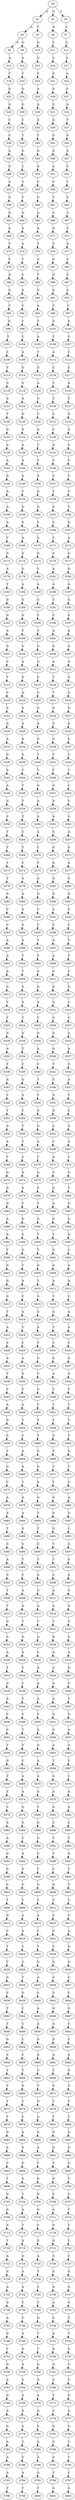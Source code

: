 strict digraph  {
	S0 -> S1 [ label = A ];
	S0 -> S2 [ label = G ];
	S0 -> S3 [ label = T ];
	S1 -> S4 [ label = A ];
	S1 -> S5 [ label = T ];
	S2 -> S6 [ label = A ];
	S3 -> S7 [ label = C ];
	S4 -> S8 [ label = A ];
	S4 -> S9 [ label = G ];
	S5 -> S10 [ label = G ];
	S6 -> S11 [ label = C ];
	S7 -> S12 [ label = C ];
	S8 -> S13 [ label = A ];
	S9 -> S14 [ label = A ];
	S10 -> S15 [ label = G ];
	S11 -> S16 [ label = C ];
	S12 -> S17 [ label = A ];
	S13 -> S18 [ label = T ];
	S14 -> S19 [ label = T ];
	S15 -> S20 [ label = C ];
	S16 -> S21 [ label = C ];
	S17 -> S22 [ label = A ];
	S18 -> S23 [ label = G ];
	S19 -> S24 [ label = G ];
	S20 -> S25 [ label = A ];
	S21 -> S26 [ label = C ];
	S22 -> S27 [ label = C ];
	S23 -> S28 [ label = G ];
	S24 -> S29 [ label = G ];
	S25 -> S30 [ label = A ];
	S26 -> S31 [ label = C ];
	S27 -> S32 [ label = A ];
	S28 -> S33 [ label = C ];
	S29 -> S34 [ label = C ];
	S30 -> S35 [ label = A ];
	S31 -> S36 [ label = A ];
	S32 -> S37 [ label = T ];
	S33 -> S38 [ label = C ];
	S34 -> S39 [ label = T ];
	S35 -> S40 [ label = T ];
	S36 -> S41 [ label = G ];
	S37 -> S42 [ label = G ];
	S38 -> S43 [ label = A ];
	S39 -> S44 [ label = G ];
	S40 -> S45 [ label = G ];
	S41 -> S46 [ label = G ];
	S42 -> S47 [ label = G ];
	S43 -> S48 [ label = G ];
	S44 -> S49 [ label = C ];
	S45 -> S50 [ label = A ];
	S46 -> S51 [ label = A ];
	S47 -> S52 [ label = C ];
	S48 -> S53 [ label = A ];
	S49 -> S54 [ label = C ];
	S50 -> S55 [ label = C ];
	S51 -> S56 [ label = C ];
	S52 -> S57 [ label = T ];
	S53 -> S58 [ label = G ];
	S54 -> S59 [ label = C ];
	S55 -> S60 [ label = G ];
	S56 -> S61 [ label = T ];
	S57 -> S62 [ label = G ];
	S58 -> S63 [ label = G ];
	S59 -> S64 [ label = A ];
	S60 -> S65 [ label = A ];
	S61 -> S66 [ label = C ];
	S62 -> S67 [ label = C ];
	S63 -> S68 [ label = A ];
	S64 -> S69 [ label = G ];
	S65 -> S70 [ label = A ];
	S66 -> S71 [ label = G ];
	S67 -> S72 [ label = C ];
	S68 -> S73 [ label = T ];
	S69 -> S74 [ label = A ];
	S70 -> S75 [ label = T ];
	S71 -> S76 [ label = C ];
	S72 -> S77 [ label = A ];
	S73 -> S78 [ label = C ];
	S74 -> S79 [ label = T ];
	S75 -> S80 [ label = A ];
	S76 -> S81 [ label = G ];
	S77 -> S82 [ label = C ];
	S78 -> S83 [ label = A ];
	S79 -> S84 [ label = C ];
	S80 -> S85 [ label = T ];
	S81 -> S86 [ label = G ];
	S82 -> S87 [ label = C ];
	S83 -> S88 [ label = G ];
	S84 -> S89 [ label = A ];
	S85 -> S90 [ label = G ];
	S86 -> S91 [ label = G ];
	S87 -> S92 [ label = A ];
	S88 -> S93 [ label = T ];
	S89 -> S94 [ label = C ];
	S90 -> S95 [ label = A ];
	S91 -> S96 [ label = C ];
	S92 -> S97 [ label = C ];
	S93 -> S98 [ label = G ];
	S94 -> S99 [ label = C ];
	S95 -> S100 [ label = T ];
	S96 -> S101 [ label = G ];
	S97 -> S102 [ label = A ];
	S98 -> S103 [ label = T ];
	S99 -> S104 [ label = C ];
	S100 -> S105 [ label = A ];
	S101 -> S106 [ label = T ];
	S102 -> S107 [ label = C ];
	S103 -> S108 [ label = C ];
	S104 -> S109 [ label = A ];
	S105 -> S110 [ label = T ];
	S106 -> S111 [ label = A ];
	S107 -> S112 [ label = C ];
	S108 -> S113 [ label = T ];
	S109 -> S114 [ label = G ];
	S110 -> S115 [ label = G ];
	S111 -> S116 [ label = C ];
	S112 -> S117 [ label = C ];
	S113 -> S118 [ label = G ];
	S114 -> S119 [ label = G ];
	S115 -> S120 [ label = A ];
	S116 -> S121 [ label = T ];
	S117 -> S122 [ label = A ];
	S118 -> S123 [ label = A ];
	S119 -> S124 [ label = A ];
	S120 -> S125 [ label = G ];
	S121 -> S126 [ label = T ];
	S122 -> S127 [ label = T ];
	S123 -> S128 [ label = T ];
	S124 -> S129 [ label = G ];
	S125 -> S130 [ label = C ];
	S126 -> S131 [ label = C ];
	S127 -> S132 [ label = G ];
	S128 -> S133 [ label = G ];
	S129 -> S134 [ label = G ];
	S130 -> S135 [ label = A ];
	S131 -> S136 [ label = C ];
	S132 -> S137 [ label = A ];
	S133 -> S138 [ label = A ];
	S134 -> S139 [ label = A ];
	S135 -> S140 [ label = T ];
	S136 -> S141 [ label = A ];
	S137 -> S142 [ label = G ];
	S138 -> S143 [ label = A ];
	S139 -> S144 [ label = A ];
	S140 -> S145 [ label = T ];
	S141 -> S146 [ label = C ];
	S142 -> S147 [ label = C ];
	S143 -> S148 [ label = G ];
	S144 -> S149 [ label = A ];
	S145 -> S150 [ label = A ];
	S146 -> S151 [ label = C ];
	S147 -> S152 [ label = C ];
	S148 -> S153 [ label = A ];
	S149 -> S154 [ label = T ];
	S150 -> S155 [ label = G ];
	S151 -> S156 [ label = T ];
	S152 -> S157 [ label = C ];
	S153 -> S158 [ label = A ];
	S154 -> S159 [ label = G ];
	S155 -> S160 [ label = G ];
	S156 -> S161 [ label = G ];
	S157 -> S162 [ label = T ];
	S158 -> S163 [ label = A ];
	S159 -> S164 [ label = G ];
	S160 -> S165 [ label = C ];
	S161 -> S166 [ label = C ];
	S162 -> S167 [ label = G ];
	S163 -> S168 [ label = T ];
	S164 -> S169 [ label = A ];
	S165 -> S170 [ label = A ];
	S166 -> S171 [ label = T ];
	S167 -> S172 [ label = A ];
	S168 -> S173 [ label = G ];
	S169 -> S174 [ label = G ];
	S170 -> S175 [ label = G ];
	S171 -> S176 [ label = C ];
	S172 -> S177 [ label = G ];
	S173 -> S178 [ label = A ];
	S174 -> S179 [ label = G ];
	S175 -> S180 [ label = C ];
	S176 -> S181 [ label = A ];
	S177 -> S182 [ label = G ];
	S178 -> S183 [ label = T ];
	S179 -> S184 [ label = A ];
	S180 -> S185 [ label = A ];
	S181 -> S186 [ label = A ];
	S182 -> S187 [ label = A ];
	S183 -> S188 [ label = G ];
	S184 -> S189 [ label = G ];
	S185 -> S190 [ label = G ];
	S186 -> S191 [ label = C ];
	S187 -> S192 [ label = G ];
	S188 -> S193 [ label = G ];
	S189 -> S194 [ label = A ];
	S190 -> S195 [ label = T ];
	S191 -> S196 [ label = C ];
	S192 -> S197 [ label = G ];
	S193 -> S198 [ label = A ];
	S194 -> S199 [ label = T ];
	S195 -> S200 [ label = T ];
	S196 -> S201 [ label = A ];
	S197 -> S202 [ label = A ];
	S198 -> S203 [ label = G ];
	S199 -> S204 [ label = G ];
	S200 -> S205 [ label = G ];
	S201 -> S206 [ label = G ];
	S202 -> S207 [ label = G ];
	S203 -> S208 [ label = C ];
	S204 -> S209 [ label = A ];
	S205 -> S210 [ label = G ];
	S206 -> S211 [ label = A ];
	S207 -> S212 [ label = G ];
	S208 -> S213 [ label = T ];
	S209 -> S214 [ label = G ];
	S210 -> S215 [ label = C ];
	S211 -> S216 [ label = T ];
	S212 -> S217 [ label = A ];
	S213 -> S218 [ label = C ];
	S214 -> S219 [ label = A ];
	S215 -> S220 [ label = C ];
	S216 -> S221 [ label = T ];
	S217 -> S222 [ label = G ];
	S218 -> S223 [ label = A ];
	S219 -> S224 [ label = G ];
	S220 -> S225 [ label = G ];
	S221 -> S226 [ label = G ];
	S222 -> S227 [ label = G ];
	S223 -> S228 [ label = G ];
	S224 -> S229 [ label = A ];
	S225 -> S230 [ label = A ];
	S226 -> S231 [ label = C ];
	S227 -> S232 [ label = A ];
	S228 -> S233 [ label = A ];
	S229 -> S234 [ label = A ];
	S230 -> S235 [ label = G ];
	S231 -> S236 [ label = G ];
	S232 -> S237 [ label = G ];
	S233 -> S238 [ label = G ];
	S234 -> S239 [ label = G ];
	S235 -> S240 [ label = T ];
	S236 -> S241 [ label = C ];
	S237 -> S242 [ label = C ];
	S238 -> S243 [ label = A ];
	S239 -> S244 [ label = C ];
	S240 -> S245 [ label = T ];
	S241 -> S246 [ label = C ];
	S242 -> S247 [ label = T ];
	S243 -> S248 [ label = A ];
	S244 -> S249 [ label = T ];
	S245 -> S250 [ label = G ];
	S246 -> S251 [ label = G ];
	S247 -> S252 [ label = C ];
	S248 -> S253 [ label = G ];
	S249 -> S254 [ label = T ];
	S250 -> S255 [ label = A ];
	S251 -> S256 [ label = A ];
	S252 -> S257 [ label = C ];
	S253 -> S258 [ label = C ];
	S254 -> S259 [ label = T ];
	S255 -> S260 [ label = A ];
	S256 -> S261 [ label = A ];
	S257 -> S262 [ label = G ];
	S258 -> S263 [ label = T ];
	S259 -> S264 [ label = C ];
	S260 -> S265 [ label = A ];
	S261 -> S266 [ label = G ];
	S262 -> S267 [ label = A ];
	S263 -> S268 [ label = T ];
	S264 -> S269 [ label = T ];
	S265 -> S270 [ label = C ];
	S266 -> S271 [ label = G ];
	S267 -> S272 [ label = G ];
	S268 -> S273 [ label = T ];
	S269 -> S274 [ label = C ];
	S270 -> S275 [ label = T ];
	S271 -> S276 [ label = G ];
	S272 -> S277 [ label = A ];
	S273 -> S278 [ label = T ];
	S274 -> S279 [ label = A ];
	S275 -> S280 [ label = A ];
	S276 -> S281 [ label = G ];
	S277 -> S282 [ label = A ];
	S278 -> S283 [ label = G ];
	S279 -> S284 [ label = A ];
	S280 -> S285 [ label = G ];
	S281 -> S286 [ label = G ];
	S282 -> S287 [ label = G ];
	S283 -> S288 [ label = C ];
	S284 -> S289 [ label = A ];
	S285 -> S290 [ label = C ];
	S286 -> S291 [ label = A ];
	S287 -> S292 [ label = C ];
	S288 -> S293 [ label = C ];
	S289 -> S294 [ label = G ];
	S290 -> S295 [ label = T ];
	S291 -> S296 [ label = C ];
	S292 -> S297 [ label = C ];
	S293 -> S298 [ label = A ];
	S294 -> S299 [ label = A ];
	S295 -> S300 [ label = T ];
	S296 -> S301 [ label = A ];
	S297 -> S302 [ label = T ];
	S298 -> S303 [ label = A ];
	S299 -> S304 [ label = T ];
	S300 -> S305 [ label = C ];
	S301 -> S306 [ label = A ];
	S302 -> S307 [ label = T ];
	S303 -> S308 [ label = A ];
	S304 -> S309 [ label = T ];
	S305 -> S310 [ label = A ];
	S306 -> S311 [ label = G ];
	S307 -> S312 [ label = C ];
	S308 -> S313 [ label = G ];
	S309 -> S314 [ label = G ];
	S310 -> S315 [ label = G ];
	S311 -> S316 [ label = G ];
	S312 -> S317 [ label = G ];
	S313 -> S318 [ label = T ];
	S314 -> S319 [ label = A ];
	S315 -> S320 [ label = A ];
	S316 -> S321 [ label = A ];
	S317 -> S322 [ label = C ];
	S318 -> S323 [ label = T ];
	S319 -> S324 [ label = T ];
	S320 -> S325 [ label = C ];
	S321 -> S326 [ label = G ];
	S322 -> S327 [ label = C ];
	S323 -> S328 [ label = G ];
	S324 -> S329 [ label = G ];
	S325 -> S330 [ label = G ];
	S326 -> S331 [ label = G ];
	S327 -> S332 [ label = A ];
	S328 -> S333 [ label = A ];
	S329 -> S334 [ label = T ];
	S330 -> S335 [ label = A ];
	S331 -> S336 [ label = G ];
	S332 -> S337 [ label = A ];
	S333 -> S338 [ label = T ];
	S334 -> S339 [ label = C ];
	S335 -> S340 [ label = C ];
	S336 -> S341 [ label = T ];
	S337 -> S342 [ label = G ];
	S338 -> S343 [ label = A ];
	S339 -> S344 [ label = G ];
	S340 -> S345 [ label = T ];
	S341 -> S346 [ label = C ];
	S342 -> S347 [ label = A ];
	S343 -> S348 [ label = C ];
	S344 -> S349 [ label = A ];
	S345 -> S350 [ label = T ];
	S346 -> S351 [ label = A ];
	S347 -> S352 [ label = T ];
	S348 -> S353 [ label = T ];
	S349 -> S354 [ label = C ];
	S350 -> S355 [ label = A ];
	S351 -> S356 [ label = G ];
	S352 -> S357 [ label = C ];
	S353 -> S358 [ label = G ];
	S354 -> S359 [ label = T ];
	S355 -> S360 [ label = G ];
	S356 -> S361 [ label = C ];
	S357 -> S362 [ label = G ];
	S358 -> S363 [ label = A ];
	S359 -> S364 [ label = C ];
	S360 -> S365 [ label = A ];
	S361 -> S366 [ label = C ];
	S362 -> S367 [ label = A ];
	S363 -> S368 [ label = T ];
	S364 -> S369 [ label = C ];
	S365 -> S370 [ label = T ];
	S366 -> S371 [ label = A ];
	S367 -> S372 [ label = C ];
	S368 -> S373 [ label = G ];
	S369 -> S374 [ label = A ];
	S370 -> S375 [ label = G ];
	S371 -> S376 [ label = C ];
	S372 -> S377 [ label = G ];
	S373 -> S378 [ label = G ];
	S374 -> S379 [ label = A ];
	S375 -> S380 [ label = C ];
	S376 -> S381 [ label = G ];
	S377 -> S382 [ label = T ];
	S378 -> S383 [ label = G ];
	S379 -> S384 [ label = T ];
	S380 -> S385 [ label = T ];
	S381 -> S386 [ label = A ];
	S382 -> S387 [ label = G ];
	S383 -> S388 [ label = A ];
	S384 -> S389 [ label = G ];
	S385 -> S390 [ label = A ];
	S386 -> S391 [ label = G ];
	S387 -> S392 [ label = G ];
	S388 -> S393 [ label = A ];
	S389 -> S394 [ label = G ];
	S390 -> S395 [ label = T ];
	S391 -> S396 [ label = T ];
	S392 -> S397 [ label = A ];
	S393 -> S398 [ label = T ];
	S394 -> S399 [ label = G ];
	S395 -> S400 [ label = T ];
	S396 -> S401 [ label = G ];
	S397 -> S402 [ label = C ];
	S398 -> S403 [ label = G ];
	S399 -> S404 [ label = T ];
	S400 -> S405 [ label = G ];
	S401 -> S406 [ label = G ];
	S402 -> S407 [ label = A ];
	S403 -> S408 [ label = G ];
	S404 -> S409 [ label = A ];
	S405 -> S410 [ label = T ];
	S406 -> S411 [ label = A ];
	S407 -> S412 [ label = A ];
	S408 -> S413 [ label = G ];
	S409 -> S414 [ label = C ];
	S410 -> S415 [ label = G ];
	S411 -> S416 [ label = T ];
	S412 -> S417 [ label = C ];
	S413 -> S418 [ label = T ];
	S414 -> S419 [ label = A ];
	S415 -> S420 [ label = A ];
	S416 -> S421 [ label = A ];
	S417 -> S422 [ label = A ];
	S418 -> S423 [ label = A ];
	S419 -> S424 [ label = T ];
	S420 -> S425 [ label = A ];
	S421 -> S426 [ label = T ];
	S422 -> S427 [ label = A ];
	S423 -> S428 [ label = C ];
	S424 -> S429 [ label = C ];
	S425 -> S430 [ label = T ];
	S426 -> S431 [ label = C ];
	S427 -> S432 [ label = C ];
	S428 -> S433 [ label = A ];
	S429 -> S434 [ label = A ];
	S430 -> S435 [ label = G ];
	S431 -> S436 [ label = G ];
	S432 -> S437 [ label = G ];
	S433 -> S438 [ label = T ];
	S434 -> S439 [ label = G ];
	S435 -> S440 [ label = C ];
	S436 -> S441 [ label = A ];
	S437 -> S442 [ label = G ];
	S438 -> S443 [ label = C ];
	S439 -> S444 [ label = C ];
	S440 -> S445 [ label = A ];
	S441 -> S446 [ label = C ];
	S442 -> S447 [ label = T ];
	S443 -> S448 [ label = A ];
	S444 -> S449 [ label = A ];
	S445 -> S450 [ label = T ];
	S446 -> S451 [ label = T ];
	S447 -> S452 [ label = T ];
	S448 -> S453 [ label = G ];
	S449 -> S454 [ label = C ];
	S450 -> S455 [ label = T ];
	S451 -> S456 [ label = T ];
	S452 -> S457 [ label = T ];
	S453 -> S458 [ label = C ];
	S454 -> S459 [ label = C ];
	S455 -> S460 [ label = T ];
	S456 -> S461 [ label = C ];
	S457 -> S462 [ label = C ];
	S458 -> S463 [ label = T ];
	S459 -> S464 [ label = A ];
	S460 -> S465 [ label = G ];
	S461 -> S466 [ label = T ];
	S462 -> S467 [ label = A ];
	S463 -> S468 [ label = G ];
	S464 -> S469 [ label = A ];
	S465 -> S470 [ label = G ];
	S466 -> S471 [ label = C ];
	S467 -> S472 [ label = T ];
	S468 -> S473 [ label = C ];
	S469 -> S474 [ label = T ];
	S470 -> S475 [ label = A ];
	S471 -> S476 [ label = T ];
	S472 -> S477 [ label = C ];
	S473 -> S478 [ label = A ];
	S474 -> S479 [ label = G ];
	S475 -> S480 [ label = G ];
	S476 -> S481 [ label = G ];
	S477 -> S482 [ label = A ];
	S478 -> S483 [ label = A ];
	S479 -> S484 [ label = A ];
	S480 -> S485 [ label = T ];
	S481 -> S486 [ label = G ];
	S482 -> S487 [ label = G ];
	S483 -> S488 [ label = T ];
	S484 -> S489 [ label = G ];
	S485 -> S490 [ label = T ];
	S486 -> S491 [ label = G ];
	S487 -> S492 [ label = C ];
	S488 -> S493 [ label = G ];
	S489 -> S494 [ label = C ];
	S490 -> S495 [ label = G ];
	S491 -> S496 [ label = T ];
	S492 -> S497 [ label = A ];
	S493 -> S498 [ label = A ];
	S494 -> S499 [ label = T ];
	S495 -> S500 [ label = T ];
	S496 -> S501 [ label = T ];
	S497 -> S502 [ label = A ];
	S498 -> S503 [ label = G ];
	S499 -> S504 [ label = C ];
	S500 -> S505 [ label = A ];
	S501 -> S506 [ label = C ];
	S502 -> S507 [ label = A ];
	S503 -> S508 [ label = T ];
	S504 -> S509 [ label = A ];
	S505 -> S510 [ label = G ];
	S506 -> S511 [ label = A ];
	S507 -> S512 [ label = G ];
	S508 -> S513 [ label = T ];
	S509 -> S514 [ label = A ];
	S510 -> S515 [ label = A ];
	S511 -> S516 [ label = A ];
	S512 -> S517 [ label = A ];
	S513 -> S518 [ label = G ];
	S514 -> S519 [ label = T ];
	S515 -> S520 [ label = T ];
	S516 -> S521 [ label = T ];
	S517 -> S522 [ label = C ];
	S518 -> S523 [ label = A ];
	S519 -> S524 [ label = G ];
	S520 -> S525 [ label = A ];
	S521 -> S526 [ label = G ];
	S522 -> S527 [ label = G ];
	S523 -> S528 [ label = A ];
	S524 -> S529 [ label = A ];
	S525 -> S530 [ label = C ];
	S526 -> S531 [ label = A ];
	S527 -> S532 [ label = A ];
	S528 -> S533 [ label = T ];
	S529 -> S534 [ label = C ];
	S530 -> S535 [ label = A ];
	S531 -> S536 [ label = C ];
	S532 -> S537 [ label = G ];
	S533 -> S538 [ label = G ];
	S534 -> S539 [ label = C ];
	S535 -> S540 [ label = A ];
	S536 -> S541 [ label = A ];
	S537 -> S542 [ label = C ];
	S538 -> S543 [ label = A ];
	S539 -> S544 [ label = T ];
	S540 -> S545 [ label = A ];
	S541 -> S546 [ label = A ];
	S542 -> S547 [ label = T ];
	S543 -> S548 [ label = C ];
	S544 -> S549 [ label = C ];
	S545 -> S550 [ label = C ];
	S546 -> S551 [ label = G ];
	S547 -> S552 [ label = G ];
	S548 -> S553 [ label = C ];
	S549 -> S554 [ label = T ];
	S550 -> S555 [ label = A ];
	S551 -> S556 [ label = G ];
	S552 -> S557 [ label = A ];
	S553 -> S558 [ label = T ];
	S554 -> S559 [ label = T ];
	S555 -> S560 [ label = G ];
	S556 -> S561 [ label = A ];
	S557 -> S562 [ label = A ];
	S558 -> S563 [ label = G ];
	S559 -> S564 [ label = C ];
	S560 -> S565 [ label = A ];
	S561 -> S566 [ label = T ];
	S562 -> S567 [ label = C ];
	S563 -> S568 [ label = T ];
	S564 -> S569 [ label = A ];
	S565 -> S570 [ label = A ];
	S566 -> S571 [ label = G ];
	S567 -> S572 [ label = C ];
	S568 -> S573 [ label = T ];
	S569 -> S574 [ label = A ];
	S570 -> S575 [ label = A ];
	S571 -> S576 [ label = A ];
	S572 -> S577 [ label = A ];
	S573 -> S578 [ label = C ];
	S574 -> S579 [ label = G ];
	S575 -> S580 [ label = T ];
	S576 -> S581 [ label = G ];
	S577 -> S582 [ label = G ];
	S578 -> S583 [ label = A ];
	S579 -> S584 [ label = G ];
	S580 -> S585 [ label = G ];
	S581 -> S586 [ label = C ];
	S582 -> S587 [ label = C ];
	S583 -> S588 [ label = A ];
	S584 -> S589 [ label = C ];
	S585 -> S590 [ label = G ];
	S586 -> S591 [ label = T ];
	S587 -> S592 [ label = T ];
	S588 -> S593 [ label = G ];
	S589 -> S594 [ label = A ];
	S590 -> S595 [ label = C ];
	S591 -> S596 [ label = T ];
	S592 -> S597 [ label = G ];
	S593 -> S598 [ label = G ];
	S594 -> S599 [ label = G ];
	S595 -> S600 [ label = T ];
	S596 -> S601 [ label = C ];
	S597 -> S602 [ label = T ];
	S598 -> S603 [ label = C ];
	S599 -> S604 [ label = C ];
	S600 -> S605 [ label = G ];
	S601 -> S606 [ label = G ];
	S602 -> S607 [ label = T ];
	S603 -> S608 [ label = T ];
	S604 -> S609 [ label = C ];
	S605 -> S610 [ label = C ];
	S606 -> S611 [ label = C ];
	S607 -> S612 [ label = C ];
	S608 -> S613 [ label = G ];
	S609 -> S614 [ label = A ];
	S610 -> S615 [ label = A ];
	S611 -> S616 [ label = C ];
	S612 -> S617 [ label = C ];
	S613 -> S618 [ label = C ];
	S614 -> S619 [ label = A ];
	S615 -> S620 [ label = T ];
	S616 -> S621 [ label = G ];
	S617 -> S622 [ label = A ];
	S618 -> S623 [ label = T ];
	S619 -> S624 [ label = C ];
	S620 -> S625 [ label = T ];
	S621 -> S626 [ label = C ];
	S622 -> S627 [ label = G ];
	S623 -> S628 [ label = T ];
	S624 -> S629 [ label = C ];
	S625 -> S630 [ label = G ];
	S626 -> S631 [ label = G ];
	S627 -> S632 [ label = G ];
	S628 -> S633 [ label = G ];
	S629 -> S634 [ label = T ];
	S630 -> S635 [ label = A ];
	S631 -> S636 [ label = C ];
	S632 -> S637 [ label = C ];
	S633 -> S638 [ label = C ];
	S634 -> S639 [ label = G ];
	S635 -> S640 [ label = C ];
	S636 -> S641 [ label = C ];
	S637 -> S642 [ label = C ];
	S638 -> S643 [ label = T ];
	S639 -> S644 [ label = C ];
	S640 -> S645 [ label = A ];
	S641 -> S646 [ label = G ];
	S642 -> S647 [ label = G ];
	S643 -> S648 [ label = T ];
	S644 -> S649 [ label = C ];
	S645 -> S650 [ label = A ];
	S646 -> S651 [ label = A ];
	S647 -> S652 [ label = C ];
	S648 -> S653 [ label = G ];
	S649 -> S654 [ label = C ];
	S650 -> S655 [ label = G ];
	S651 -> S656 [ label = G ];
	S652 -> S657 [ label = C ];
	S653 -> S658 [ label = C ];
	S654 -> S659 [ label = C ];
	S655 -> S660 [ label = A ];
	S656 -> S661 [ label = A ];
	S657 -> S662 [ label = A ];
	S658 -> S663 [ label = C ];
	S659 -> S664 [ label = T ];
	S660 -> S665 [ label = C ];
	S661 -> S666 [ label = T ];
	S662 -> S667 [ label = A ];
	S663 -> S668 [ label = T ];
	S664 -> S669 [ label = G ];
	S665 -> S670 [ label = T ];
	S666 -> S671 [ label = G ];
	S667 -> S672 [ label = C ];
	S668 -> S673 [ label = T ];
	S669 -> S674 [ label = C ];
	S670 -> S675 [ label = G ];
	S671 -> S676 [ label = C ];
	S672 -> S677 [ label = C ];
	S673 -> S678 [ label = T ];
	S674 -> S679 [ label = C ];
	S675 -> S680 [ label = A ];
	S676 -> S681 [ label = T ];
	S677 -> S682 [ label = T ];
	S678 -> S683 [ label = G ];
	S679 -> S684 [ label = A ];
	S680 -> S685 [ label = G ];
	S681 -> S686 [ label = G ];
	S682 -> S687 [ label = G ];
	S683 -> S688 [ label = C ];
	S684 -> S689 [ label = G ];
	S685 -> S690 [ label = A ];
	S686 -> S691 [ label = G ];
	S687 -> S692 [ label = G ];
	S688 -> S693 [ label = C ];
	S689 -> S694 [ label = G ];
	S690 -> S695 [ label = T ];
	S691 -> S696 [ label = T ];
	S692 -> S697 [ label = G ];
	S693 -> S698 [ label = T ];
	S694 -> S699 [ label = G ];
	S695 -> S700 [ label = G ];
	S696 -> S701 [ label = G ];
	S697 -> S702 [ label = T ];
	S698 -> S703 [ label = G ];
	S699 -> S704 [ label = T ];
	S700 -> S705 [ label = G ];
	S701 -> S706 [ label = C ];
	S702 -> S707 [ label = C ];
	S703 -> S708 [ label = G ];
	S704 -> S709 [ label = A ];
	S705 -> S710 [ label = G ];
	S706 -> S711 [ label = A ];
	S707 -> S712 [ label = T ];
	S708 -> S713 [ label = A ];
	S709 -> S714 [ label = T ];
	S710 -> S715 [ label = C ];
	S711 -> S716 [ label = G ];
	S712 -> S717 [ label = C ];
	S713 -> S718 [ label = T ];
	S714 -> S719 [ label = A ];
	S715 -> S720 [ label = G ];
	S716 -> S721 [ label = G ];
	S717 -> S722 [ label = C ];
	S718 -> S723 [ label = A ];
	S719 -> S724 [ label = G ];
	S720 -> S725 [ label = A ];
	S721 -> S726 [ label = C ];
	S722 -> S727 [ label = C ];
	S723 -> S728 [ label = C ];
	S724 -> S729 [ label = A ];
	S725 -> S730 [ label = T ];
	S726 -> S731 [ label = C ];
	S727 -> S732 [ label = G ];
	S728 -> S733 [ label = A ];
	S729 -> S734 [ label = A ];
	S730 -> S735 [ label = T ];
	S731 -> S736 [ label = G ];
	S732 -> S737 [ label = G ];
	S733 -> S738 [ label = G ];
	S734 -> S739 [ label = T ];
	S735 -> S740 [ label = T ];
	S736 -> S741 [ label = A ];
	S737 -> S742 [ label = G ];
	S738 -> S743 [ label = A ];
	S739 -> S744 [ label = C ];
	S740 -> S745 [ label = G ];
	S741 -> S746 [ label = C ];
	S742 -> S747 [ label = T ];
	S743 -> S748 [ label = G ];
	S744 -> S749 [ label = A ];
	S745 -> S750 [ label = T ];
	S746 -> S751 [ label = A ];
	S747 -> S752 [ label = T ];
	S748 -> S753 [ label = T ];
	S749 -> S754 [ label = G ];
	S750 -> S755 [ label = T ];
	S751 -> S756 [ label = A ];
	S752 -> S757 [ label = A ];
	S753 -> S758 [ label = G ];
	S754 -> S759 [ label = A ];
	S755 -> S760 [ label = G ];
	S756 -> S761 [ label = G ];
	S757 -> S762 [ label = C ];
	S758 -> S763 [ label = A ];
	S759 -> S764 [ label = G ];
	S760 -> S765 [ label = G ];
	S761 -> S766 [ label = C ];
	S762 -> S767 [ label = C ];
	S763 -> S768 [ label = G ];
	S764 -> S769 [ label = A ];
	S765 -> S770 [ label = A ];
	S766 -> S771 [ label = T ];
	S767 -> S772 [ label = G ];
	S768 -> S773 [ label = A ];
	S769 -> S774 [ label = A ];
	S770 -> S775 [ label = G ];
	S771 -> S776 [ label = C ];
	S772 -> S777 [ label = A ];
	S773 -> S778 [ label = G ];
	S774 -> S779 [ label = A ];
	S775 -> S780 [ label = C ];
	S776 -> S781 [ label = G ];
	S777 -> S782 [ label = G ];
	S778 -> S783 [ label = A ];
	S779 -> S784 [ label = T ];
	S780 -> S785 [ label = A ];
	S781 -> S786 [ label = G ];
	S782 -> S787 [ label = T ];
	S783 -> S788 [ label = A ];
	S784 -> S789 [ label = C ];
	S785 -> S790 [ label = A ];
	S786 -> S791 [ label = C ];
	S787 -> S792 [ label = C ];
	S788 -> S793 [ label = A ];
	S789 -> S794 [ label = A ];
	S790 -> S795 [ label = G ];
	S791 -> S796 [ label = T ];
	S792 -> S797 [ label = C ];
	S793 -> S798 [ label = T ];
	S794 -> S799 [ label = T ];
	S795 -> S800 [ label = T ];
	S796 -> S801 [ label = G ];
	S797 -> S802 [ label = G ];
}
